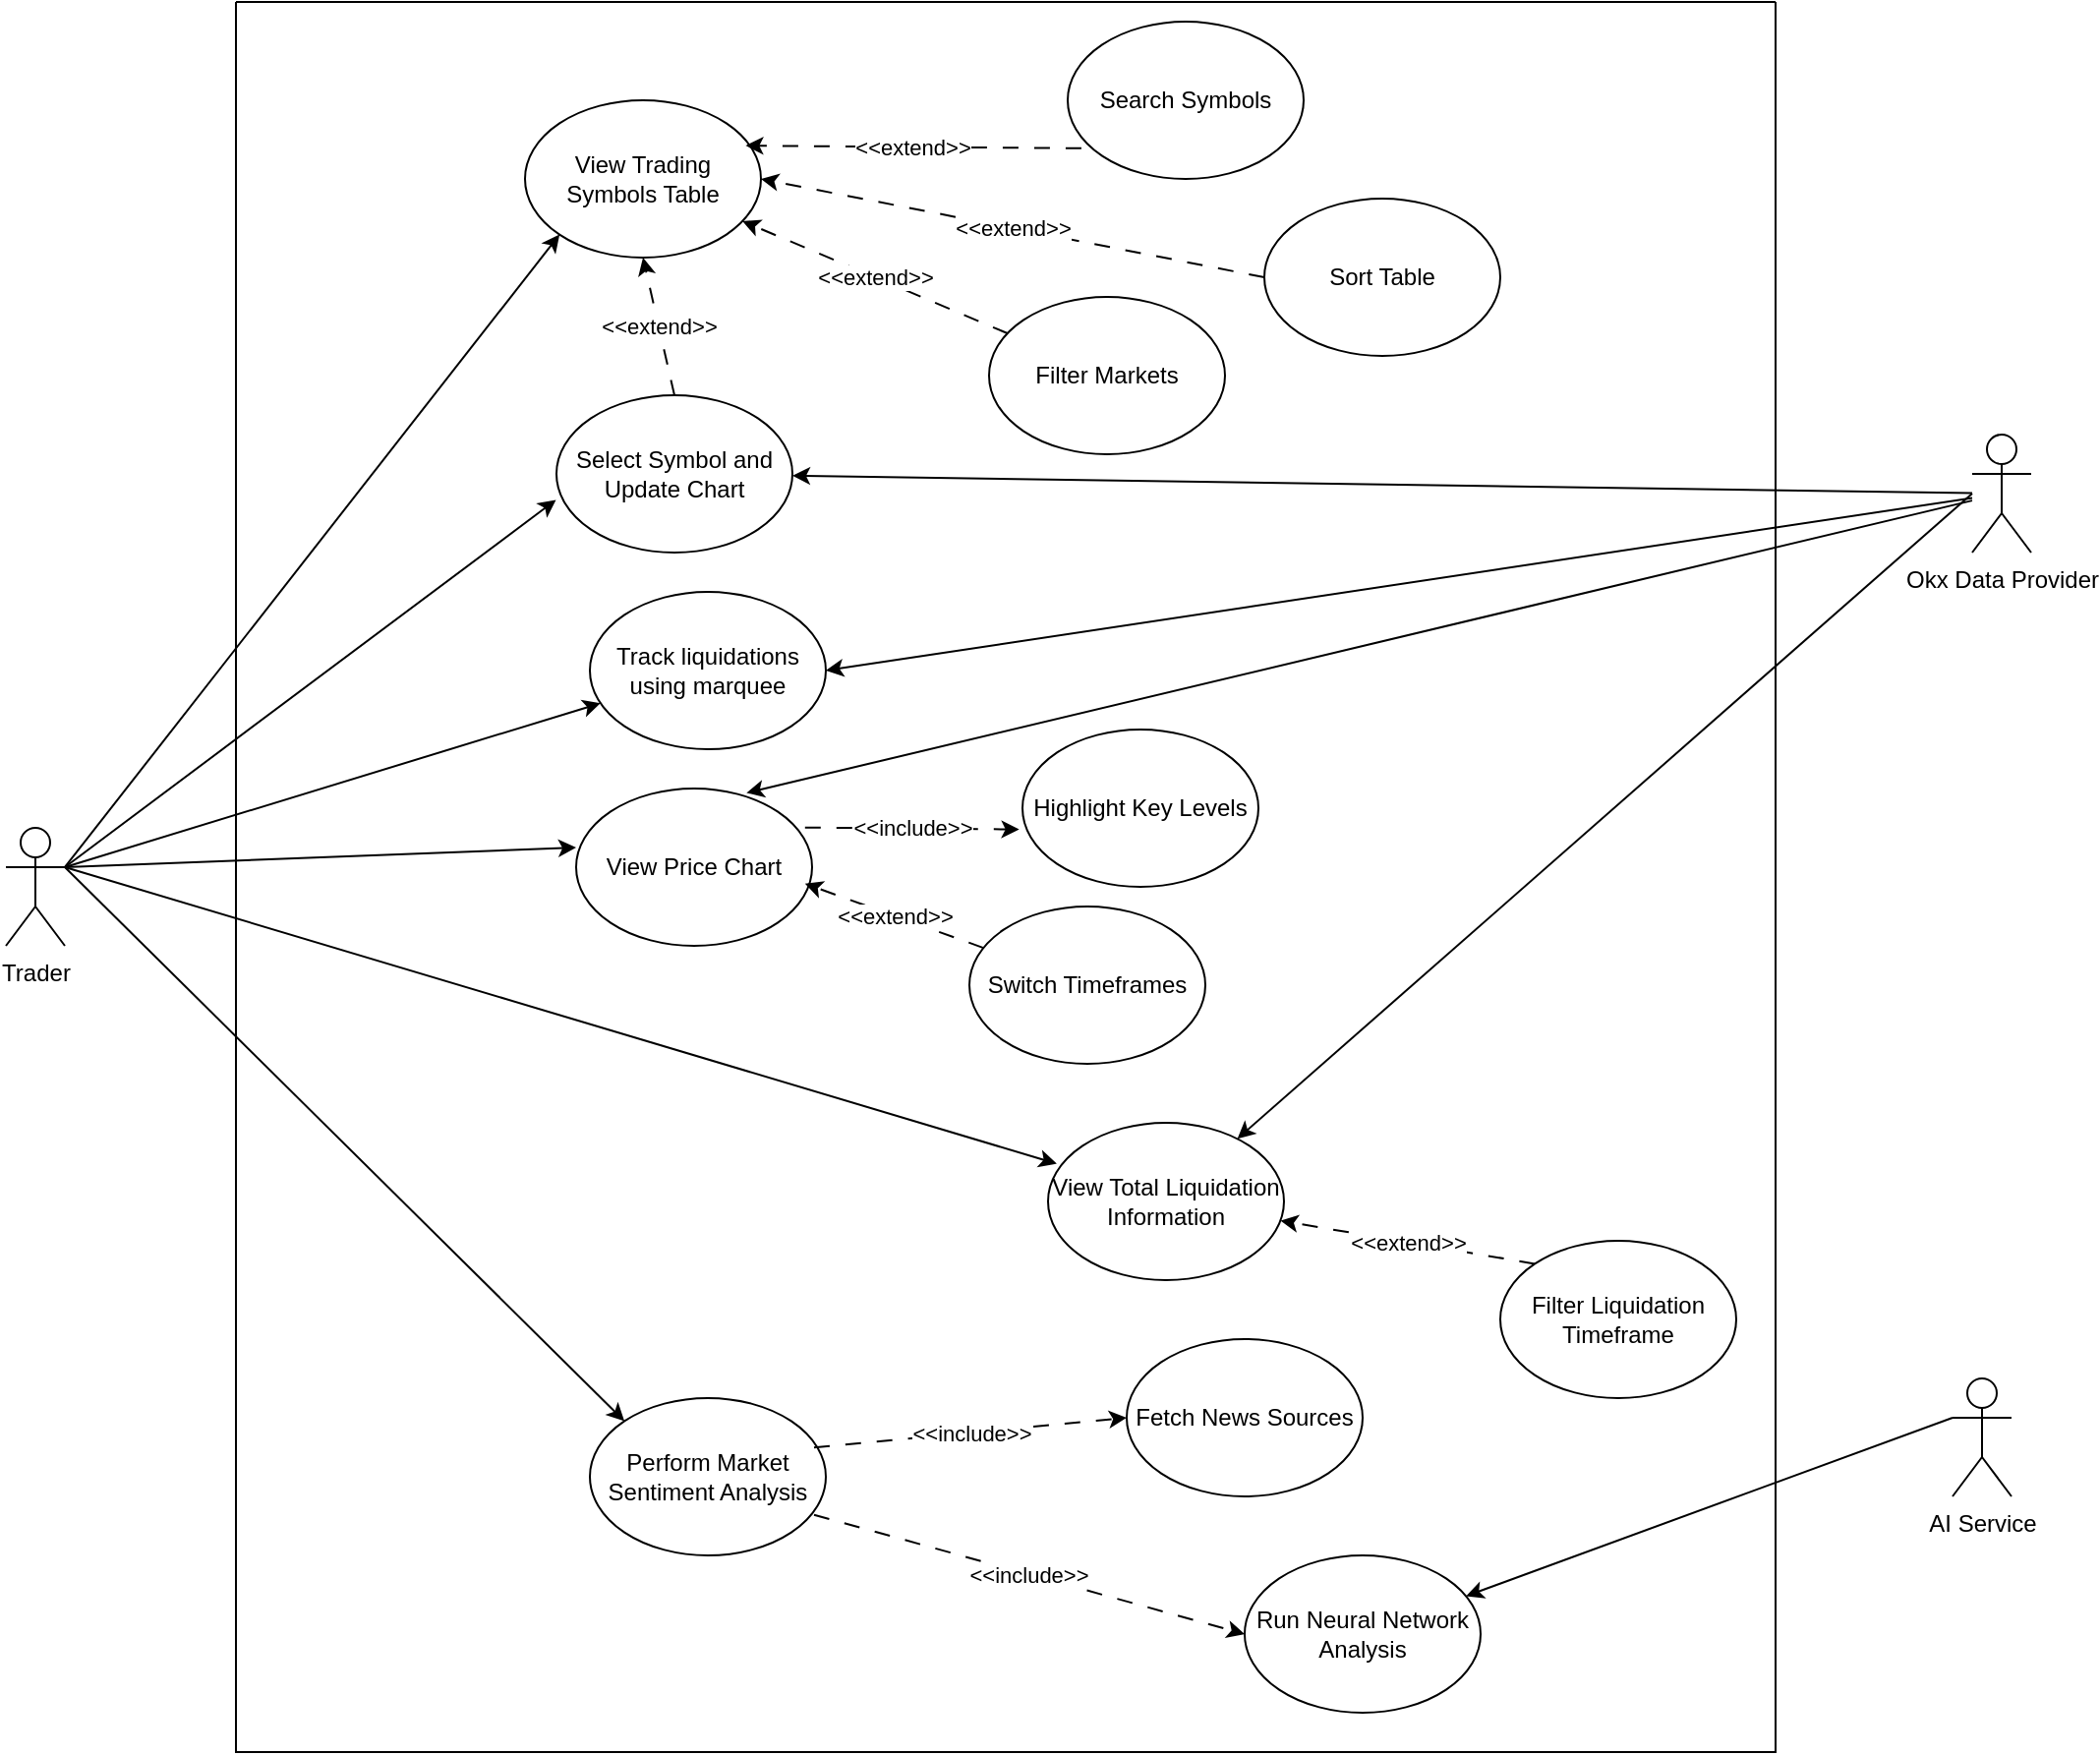 <mxfile version="26.0.2">
  <diagram name="Страница — 1" id="XSVhE8SJHUxBsuY5ZrpN">
    <mxGraphModel dx="2049" dy="1054" grid="1" gridSize="10" guides="1" tooltips="1" connect="1" arrows="1" fold="1" page="1" pageScale="1" pageWidth="827" pageHeight="1169" math="0" shadow="0">
      <root>
        <mxCell id="0" />
        <mxCell id="1" parent="0" />
        <mxCell id="oGw-nIZxQyrADhr4Pb52-27" style="rounded=0;orthogonalLoop=1;jettySize=auto;html=1;exitX=1;exitY=0.333;exitDx=0;exitDy=0;exitPerimeter=0;entryX=0;entryY=1;entryDx=0;entryDy=0;" edge="1" parent="1" source="oGw-nIZxQyrADhr4Pb52-1" target="oGw-nIZxQyrADhr4Pb52-3">
          <mxGeometry relative="1" as="geometry" />
        </mxCell>
        <mxCell id="oGw-nIZxQyrADhr4Pb52-1" value="Trader" style="shape=umlActor;verticalLabelPosition=bottom;verticalAlign=top;html=1;outlineConnect=0;" vertex="1" parent="1">
          <mxGeometry x="100" y="520" width="30" height="60" as="geometry" />
        </mxCell>
        <mxCell id="oGw-nIZxQyrADhr4Pb52-2" value="" style="swimlane;startSize=0;" vertex="1" parent="1">
          <mxGeometry x="217" y="100" width="783" height="890" as="geometry" />
        </mxCell>
        <mxCell id="oGw-nIZxQyrADhr4Pb52-3" value="View Trading Symbols Table" style="ellipse;whiteSpace=wrap;html=1;" vertex="1" parent="oGw-nIZxQyrADhr4Pb52-2">
          <mxGeometry x="147" y="50" width="120" height="80" as="geometry" />
        </mxCell>
        <mxCell id="oGw-nIZxQyrADhr4Pb52-4" value="Track liquidations using&amp;nbsp;marquee" style="ellipse;whiteSpace=wrap;html=1;" vertex="1" parent="oGw-nIZxQyrADhr4Pb52-2">
          <mxGeometry x="180" y="300" width="120" height="80" as="geometry" />
        </mxCell>
        <mxCell id="oGw-nIZxQyrADhr4Pb52-5" value="View Price Chart" style="ellipse;whiteSpace=wrap;html=1;" vertex="1" parent="oGw-nIZxQyrADhr4Pb52-2">
          <mxGeometry x="173" y="400" width="120" height="80" as="geometry" />
        </mxCell>
        <mxCell id="oGw-nIZxQyrADhr4Pb52-6" value="Fetch News Sources" style="ellipse;whiteSpace=wrap;html=1;" vertex="1" parent="oGw-nIZxQyrADhr4Pb52-2">
          <mxGeometry x="453" y="680" width="120" height="80" as="geometry" />
        </mxCell>
        <mxCell id="oGw-nIZxQyrADhr4Pb52-16" value="Search Symbols" style="ellipse;whiteSpace=wrap;html=1;" vertex="1" parent="oGw-nIZxQyrADhr4Pb52-2">
          <mxGeometry x="423" y="10" width="120" height="80" as="geometry" />
        </mxCell>
        <mxCell id="oGw-nIZxQyrADhr4Pb52-15" value="Sort Table" style="ellipse;whiteSpace=wrap;html=1;" vertex="1" parent="oGw-nIZxQyrADhr4Pb52-2">
          <mxGeometry x="523" y="100" width="120" height="80" as="geometry" />
        </mxCell>
        <mxCell id="oGw-nIZxQyrADhr4Pb52-14" value="Filter Markets" style="ellipse;whiteSpace=wrap;html=1;" vertex="1" parent="oGw-nIZxQyrADhr4Pb52-2">
          <mxGeometry x="383" y="150" width="120" height="80" as="geometry" />
        </mxCell>
        <mxCell id="oGw-nIZxQyrADhr4Pb52-17" value="View Total Liquidation Information" style="ellipse;whiteSpace=wrap;html=1;" vertex="1" parent="oGw-nIZxQyrADhr4Pb52-2">
          <mxGeometry x="413" y="570" width="120" height="80" as="geometry" />
        </mxCell>
        <mxCell id="oGw-nIZxQyrADhr4Pb52-18" value="Filter Liquidation Timeframe" style="ellipse;whiteSpace=wrap;html=1;" vertex="1" parent="oGw-nIZxQyrADhr4Pb52-2">
          <mxGeometry x="643" y="630" width="120" height="80" as="geometry" />
        </mxCell>
        <mxCell id="oGw-nIZxQyrADhr4Pb52-22" value="&amp;lt;&amp;lt;extend&amp;gt;&amp;gt;" style="rounded=0;orthogonalLoop=1;jettySize=auto;html=1;exitX=0;exitY=0;exitDx=0;exitDy=0;elbow=vertical;dashed=1;dashPattern=8 8;" edge="1" parent="oGw-nIZxQyrADhr4Pb52-2" source="oGw-nIZxQyrADhr4Pb52-18" target="oGw-nIZxQyrADhr4Pb52-17">
          <mxGeometry relative="1" as="geometry">
            <mxPoint x="412" y="448" as="sourcePoint" />
            <mxPoint x="518" y="492" as="targetPoint" />
          </mxGeometry>
        </mxCell>
        <mxCell id="oGw-nIZxQyrADhr4Pb52-24" value="&amp;lt;&amp;lt;extend&amp;gt;&amp;gt;" style="rounded=0;orthogonalLoop=1;jettySize=auto;html=1;elbow=vertical;dashed=1;dashPattern=8 8;" edge="1" parent="oGw-nIZxQyrADhr4Pb52-2" source="oGw-nIZxQyrADhr4Pb52-14" target="oGw-nIZxQyrADhr4Pb52-3">
          <mxGeometry relative="1" as="geometry">
            <mxPoint x="330" y="259" as="sourcePoint" />
            <mxPoint x="237" y="200" as="targetPoint" />
          </mxGeometry>
        </mxCell>
        <mxCell id="oGw-nIZxQyrADhr4Pb52-25" value="&amp;lt;&amp;lt;extend&amp;gt;&amp;gt;" style="rounded=0;orthogonalLoop=1;jettySize=auto;html=1;exitX=0;exitY=0.5;exitDx=0;exitDy=0;elbow=vertical;dashed=1;dashPattern=8 8;entryX=1;entryY=0.5;entryDx=0;entryDy=0;" edge="1" parent="oGw-nIZxQyrADhr4Pb52-2" source="oGw-nIZxQyrADhr4Pb52-15" target="oGw-nIZxQyrADhr4Pb52-3">
          <mxGeometry relative="1" as="geometry">
            <mxPoint x="330" y="159" as="sourcePoint" />
            <mxPoint x="237" y="100" as="targetPoint" />
          </mxGeometry>
        </mxCell>
        <mxCell id="oGw-nIZxQyrADhr4Pb52-26" value="&amp;lt;&amp;lt;extend&amp;gt;&amp;gt;" style="rounded=0;orthogonalLoop=1;jettySize=auto;html=1;exitX=0.058;exitY=0.805;exitDx=0;exitDy=0;elbow=vertical;dashed=1;dashPattern=8 8;entryX=0.935;entryY=0.288;entryDx=0;entryDy=0;entryPerimeter=0;exitPerimeter=0;" edge="1" parent="oGw-nIZxQyrADhr4Pb52-2" source="oGw-nIZxQyrADhr4Pb52-16" target="oGw-nIZxQyrADhr4Pb52-3">
          <mxGeometry relative="1" as="geometry">
            <mxPoint x="283" y="69" as="sourcePoint" />
            <mxPoint x="190" y="10" as="targetPoint" />
          </mxGeometry>
        </mxCell>
        <mxCell id="oGw-nIZxQyrADhr4Pb52-28" value="Perform Market Sentiment Analysis" style="ellipse;whiteSpace=wrap;html=1;" vertex="1" parent="oGw-nIZxQyrADhr4Pb52-2">
          <mxGeometry x="180" y="710" width="120" height="80" as="geometry" />
        </mxCell>
        <mxCell id="oGw-nIZxQyrADhr4Pb52-40" value="Switch Timeframes" style="ellipse;whiteSpace=wrap;html=1;" vertex="1" parent="oGw-nIZxQyrADhr4Pb52-2">
          <mxGeometry x="373" y="460" width="120" height="80" as="geometry" />
        </mxCell>
        <mxCell id="oGw-nIZxQyrADhr4Pb52-41" value="Highlight Key Levels" style="ellipse;whiteSpace=wrap;html=1;" vertex="1" parent="oGw-nIZxQyrADhr4Pb52-2">
          <mxGeometry x="400" y="370" width="120" height="80" as="geometry" />
        </mxCell>
        <mxCell id="oGw-nIZxQyrADhr4Pb52-42" value="Select Symbol and Update Chart" style="ellipse;whiteSpace=wrap;html=1;" vertex="1" parent="oGw-nIZxQyrADhr4Pb52-2">
          <mxGeometry x="163" y="200" width="120" height="80" as="geometry" />
        </mxCell>
        <mxCell id="oGw-nIZxQyrADhr4Pb52-44" value="&amp;lt;&amp;lt;include&amp;gt;&amp;gt;" style="rounded=0;orthogonalLoop=1;jettySize=auto;html=1;exitX=0.97;exitY=0.248;exitDx=0;exitDy=0;entryX=-0.014;entryY=0.635;entryDx=0;entryDy=0;elbow=vertical;dashed=1;dashPattern=8 8;entryPerimeter=0;exitPerimeter=0;" edge="1" parent="oGw-nIZxQyrADhr4Pb52-2" source="oGw-nIZxQyrADhr4Pb52-5" target="oGw-nIZxQyrADhr4Pb52-41">
          <mxGeometry relative="1" as="geometry">
            <mxPoint x="200" y="460" as="sourcePoint" />
            <mxPoint x="360" y="480" as="targetPoint" />
          </mxGeometry>
        </mxCell>
        <mxCell id="oGw-nIZxQyrADhr4Pb52-45" value="&amp;lt;&amp;lt;extend&amp;gt;&amp;gt;" style="rounded=0;orthogonalLoop=1;jettySize=auto;html=1;elbow=vertical;dashed=1;dashPattern=8 8;entryX=0.97;entryY=0.605;entryDx=0;entryDy=0;entryPerimeter=0;" edge="1" parent="oGw-nIZxQyrADhr4Pb52-2" source="oGw-nIZxQyrADhr4Pb52-40" target="oGw-nIZxQyrADhr4Pb52-5">
          <mxGeometry relative="1" as="geometry">
            <mxPoint x="295" y="203" as="sourcePoint" />
            <mxPoint x="185" y="137" as="targetPoint" />
          </mxGeometry>
        </mxCell>
        <mxCell id="oGw-nIZxQyrADhr4Pb52-46" value="Run Neural Network Analysis" style="ellipse;whiteSpace=wrap;html=1;" vertex="1" parent="oGw-nIZxQyrADhr4Pb52-2">
          <mxGeometry x="513" y="790" width="120" height="80" as="geometry" />
        </mxCell>
        <mxCell id="oGw-nIZxQyrADhr4Pb52-47" value="&amp;lt;&amp;lt;include&amp;gt;&amp;gt;" style="rounded=0;orthogonalLoop=1;jettySize=auto;html=1;exitX=0.95;exitY=0.314;exitDx=0;exitDy=0;entryX=0;entryY=0.5;entryDx=0;entryDy=0;elbow=vertical;dashed=1;dashPattern=8 8;exitPerimeter=0;" edge="1" parent="oGw-nIZxQyrADhr4Pb52-2" source="oGw-nIZxQyrADhr4Pb52-28" target="oGw-nIZxQyrADhr4Pb52-6">
          <mxGeometry relative="1" as="geometry">
            <mxPoint x="196" y="440" as="sourcePoint" />
            <mxPoint x="298" y="381" as="targetPoint" />
          </mxGeometry>
        </mxCell>
        <mxCell id="oGw-nIZxQyrADhr4Pb52-48" value="&amp;lt;&amp;lt;include&amp;gt;&amp;gt;" style="rounded=0;orthogonalLoop=1;jettySize=auto;html=1;exitX=0.95;exitY=0.742;exitDx=0;exitDy=0;entryX=0;entryY=0.5;entryDx=0;entryDy=0;elbow=vertical;dashed=1;dashPattern=8 8;exitPerimeter=0;" edge="1" parent="oGw-nIZxQyrADhr4Pb52-2" source="oGw-nIZxQyrADhr4Pb52-28" target="oGw-nIZxQyrADhr4Pb52-46">
          <mxGeometry relative="1" as="geometry">
            <mxPoint x="204" y="695" as="sourcePoint" />
            <mxPoint x="310" y="660" as="targetPoint" />
          </mxGeometry>
        </mxCell>
        <mxCell id="oGw-nIZxQyrADhr4Pb52-55" value="&amp;lt;&amp;lt;extend&amp;gt;&amp;gt;" style="rounded=0;orthogonalLoop=1;jettySize=auto;html=1;elbow=vertical;dashed=1;dashPattern=8 8;exitX=0.5;exitY=0;exitDx=0;exitDy=0;entryX=0.5;entryY=1;entryDx=0;entryDy=0;" edge="1" parent="oGw-nIZxQyrADhr4Pb52-2" source="oGw-nIZxQyrADhr4Pb52-42" target="oGw-nIZxQyrADhr4Pb52-3">
          <mxGeometry relative="1" as="geometry">
            <mxPoint x="402" y="179" as="sourcePoint" />
            <mxPoint x="268" y="122" as="targetPoint" />
          </mxGeometry>
        </mxCell>
        <mxCell id="oGw-nIZxQyrADhr4Pb52-7" value="AI Service" style="shape=umlActor;verticalLabelPosition=bottom;verticalAlign=top;html=1;outlineConnect=0;" vertex="1" parent="1">
          <mxGeometry x="1090" y="800" width="30" height="60" as="geometry" />
        </mxCell>
        <mxCell id="oGw-nIZxQyrADhr4Pb52-51" style="rounded=0;orthogonalLoop=1;jettySize=auto;html=1;" edge="1" parent="1" source="oGw-nIZxQyrADhr4Pb52-8" target="oGw-nIZxQyrADhr4Pb52-42">
          <mxGeometry relative="1" as="geometry" />
        </mxCell>
        <mxCell id="oGw-nIZxQyrADhr4Pb52-53" style="rounded=0;orthogonalLoop=1;jettySize=auto;html=1;" edge="1" parent="1" target="oGw-nIZxQyrADhr4Pb52-17">
          <mxGeometry relative="1" as="geometry">
            <mxPoint x="1100" y="350" as="sourcePoint" />
          </mxGeometry>
        </mxCell>
        <mxCell id="oGw-nIZxQyrADhr4Pb52-8" value="Okx Data Provider" style="shape=umlActor;verticalLabelPosition=bottom;verticalAlign=top;html=1;outlineConnect=0;" vertex="1" parent="1">
          <mxGeometry x="1100" y="320" width="30" height="60" as="geometry" />
        </mxCell>
        <mxCell id="oGw-nIZxQyrADhr4Pb52-31" style="rounded=0;orthogonalLoop=1;jettySize=auto;html=1;entryX=0;entryY=0;entryDx=0;entryDy=0;exitX=1;exitY=0.333;exitDx=0;exitDy=0;exitPerimeter=0;" edge="1" parent="1" source="oGw-nIZxQyrADhr4Pb52-1" target="oGw-nIZxQyrADhr4Pb52-28">
          <mxGeometry relative="1" as="geometry">
            <mxPoint x="140" y="540" as="sourcePoint" />
            <mxPoint x="318" y="318" as="targetPoint" />
          </mxGeometry>
        </mxCell>
        <mxCell id="oGw-nIZxQyrADhr4Pb52-36" style="rounded=0;orthogonalLoop=1;jettySize=auto;html=1;exitX=0;exitY=0.333;exitDx=0;exitDy=0;exitPerimeter=0;" edge="1" parent="1" source="oGw-nIZxQyrADhr4Pb52-7" target="oGw-nIZxQyrADhr4Pb52-46">
          <mxGeometry relative="1" as="geometry">
            <mxPoint x="640" y="648" as="sourcePoint" />
            <mxPoint x="818" y="820" as="targetPoint" />
          </mxGeometry>
        </mxCell>
        <mxCell id="oGw-nIZxQyrADhr4Pb52-37" style="rounded=0;orthogonalLoop=1;jettySize=auto;html=1;exitX=1;exitY=0.333;exitDx=0;exitDy=0;exitPerimeter=0;" edge="1" parent="1" source="oGw-nIZxQyrADhr4Pb52-1" target="oGw-nIZxQyrADhr4Pb52-4">
          <mxGeometry relative="1" as="geometry">
            <mxPoint x="140" y="550" as="sourcePoint" />
            <mxPoint x="318" y="318" as="targetPoint" />
          </mxGeometry>
        </mxCell>
        <mxCell id="oGw-nIZxQyrADhr4Pb52-38" style="rounded=0;orthogonalLoop=1;jettySize=auto;html=1;exitX=1;exitY=0.333;exitDx=0;exitDy=0;exitPerimeter=0;entryX=0;entryY=0.375;entryDx=0;entryDy=0;entryPerimeter=0;" edge="1" parent="1" source="oGw-nIZxQyrADhr4Pb52-1" target="oGw-nIZxQyrADhr4Pb52-5">
          <mxGeometry relative="1" as="geometry">
            <mxPoint x="140" y="550" as="sourcePoint" />
            <mxPoint x="310" y="473" as="targetPoint" />
          </mxGeometry>
        </mxCell>
        <mxCell id="oGw-nIZxQyrADhr4Pb52-39" style="rounded=0;orthogonalLoop=1;jettySize=auto;html=1;entryX=0.037;entryY=0.26;entryDx=0;entryDy=0;entryPerimeter=0;" edge="1" parent="1" target="oGw-nIZxQyrADhr4Pb52-17">
          <mxGeometry relative="1" as="geometry">
            <mxPoint x="130" y="540" as="sourcePoint" />
            <mxPoint x="290" y="540" as="targetPoint" />
          </mxGeometry>
        </mxCell>
        <mxCell id="oGw-nIZxQyrADhr4Pb52-43" style="rounded=0;orthogonalLoop=1;jettySize=auto;html=1;exitX=1;exitY=0.333;exitDx=0;exitDy=0;exitPerimeter=0;entryX=-0.002;entryY=0.665;entryDx=0;entryDy=0;entryPerimeter=0;" edge="1" parent="1" source="oGw-nIZxQyrADhr4Pb52-1" target="oGw-nIZxQyrADhr4Pb52-42">
          <mxGeometry relative="1" as="geometry">
            <mxPoint x="140" y="550" as="sourcePoint" />
            <mxPoint x="321" y="410" as="targetPoint" />
          </mxGeometry>
        </mxCell>
        <mxCell id="oGw-nIZxQyrADhr4Pb52-49" style="rounded=0;orthogonalLoop=1;jettySize=auto;html=1;entryX=1;entryY=0.5;entryDx=0;entryDy=0;" edge="1" parent="1" source="oGw-nIZxQyrADhr4Pb52-8" target="oGw-nIZxQyrADhr4Pb52-4">
          <mxGeometry relative="1" as="geometry" />
        </mxCell>
        <mxCell id="oGw-nIZxQyrADhr4Pb52-50" style="rounded=0;orthogonalLoop=1;jettySize=auto;html=1;entryX=0.722;entryY=0.028;entryDx=0;entryDy=0;entryPerimeter=0;" edge="1" parent="1" source="oGw-nIZxQyrADhr4Pb52-8" target="oGw-nIZxQyrADhr4Pb52-5">
          <mxGeometry relative="1" as="geometry">
            <mxPoint x="500" y="490" as="targetPoint" />
          </mxGeometry>
        </mxCell>
      </root>
    </mxGraphModel>
  </diagram>
</mxfile>
